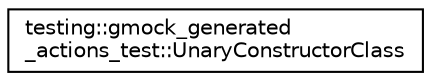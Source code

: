 digraph "クラス階層図"
{
  edge [fontname="Helvetica",fontsize="10",labelfontname="Helvetica",labelfontsize="10"];
  node [fontname="Helvetica",fontsize="10",shape=record];
  rankdir="LR";
  Node0 [label="testing::gmock_generated\l_actions_test::UnaryConstructorClass",height=0.2,width=0.4,color="black", fillcolor="white", style="filled",URL="$d0/d1b/classtesting_1_1gmock__generated__actions__test_1_1_unary_constructor_class.html"];
}
